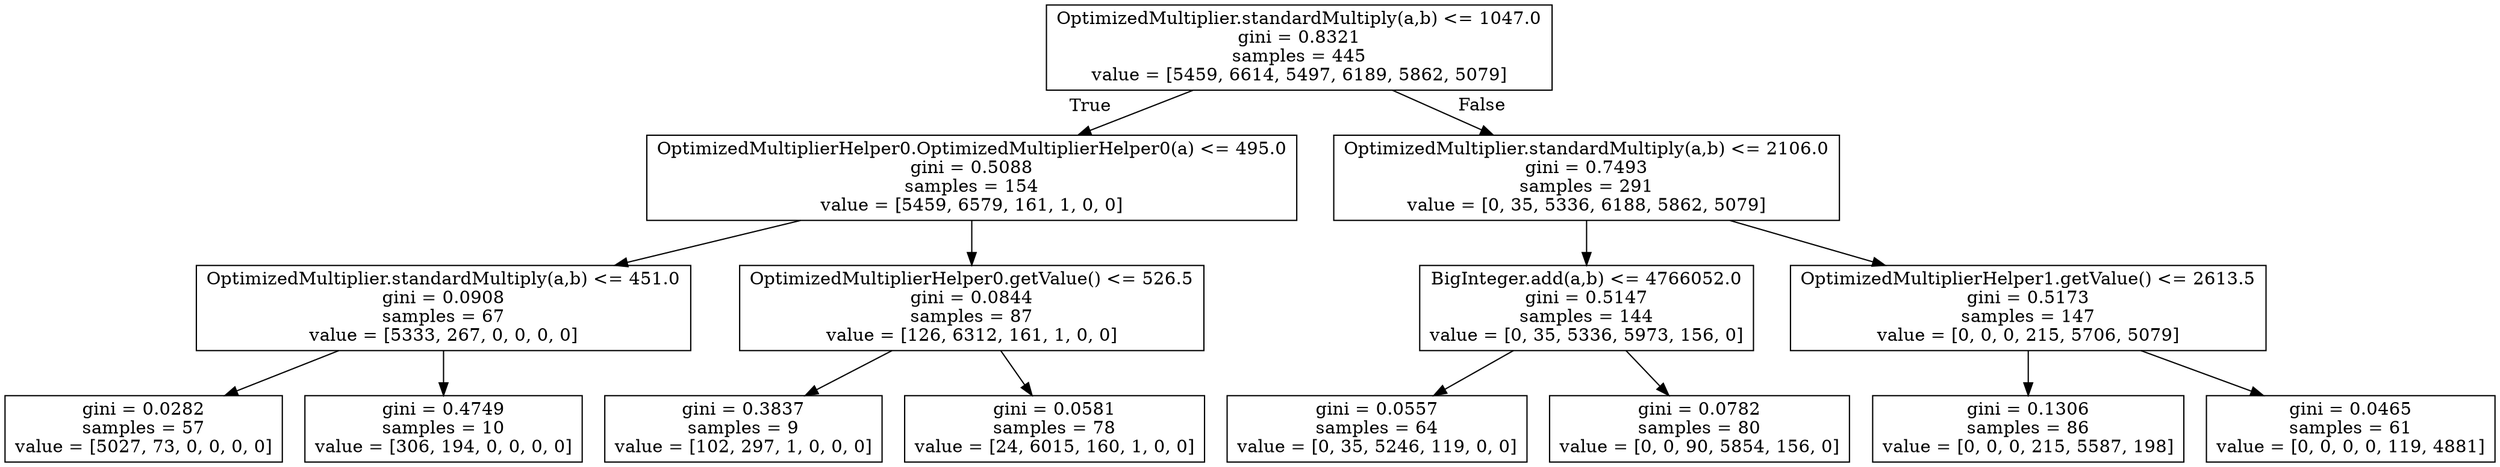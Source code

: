 digraph Tree {
node [shape=box] ;
0 [label="OptimizedMultiplier.standardMultiply(a,b) <= 1047.0\ngini = 0.8321\nsamples = 445\nvalue = [5459, 6614, 5497, 6189, 5862, 5079]"] ;
1 [label="OptimizedMultiplierHelper0.OptimizedMultiplierHelper0(a) <= 495.0\ngini = 0.5088\nsamples = 154\nvalue = [5459, 6579, 161, 1, 0, 0]"] ;
0 -> 1 [labeldistance=2.5, labelangle=45, headlabel="True"] ;
2 [label="OptimizedMultiplier.standardMultiply(a,b) <= 451.0\ngini = 0.0908\nsamples = 67\nvalue = [5333, 267, 0, 0, 0, 0]"] ;
1 -> 2 ;
3 [label="gini = 0.0282\nsamples = 57\nvalue = [5027, 73, 0, 0, 0, 0]"] ;
2 -> 3 ;
4 [label="gini = 0.4749\nsamples = 10\nvalue = [306, 194, 0, 0, 0, 0]"] ;
2 -> 4 ;
5 [label="OptimizedMultiplierHelper0.getValue() <= 526.5\ngini = 0.0844\nsamples = 87\nvalue = [126, 6312, 161, 1, 0, 0]"] ;
1 -> 5 ;
6 [label="gini = 0.3837\nsamples = 9\nvalue = [102, 297, 1, 0, 0, 0]"] ;
5 -> 6 ;
7 [label="gini = 0.0581\nsamples = 78\nvalue = [24, 6015, 160, 1, 0, 0]"] ;
5 -> 7 ;
8 [label="OptimizedMultiplier.standardMultiply(a,b) <= 2106.0\ngini = 0.7493\nsamples = 291\nvalue = [0, 35, 5336, 6188, 5862, 5079]"] ;
0 -> 8 [labeldistance=2.5, labelangle=-45, headlabel="False"] ;
9 [label="BigInteger.add(a,b) <= 4766052.0\ngini = 0.5147\nsamples = 144\nvalue = [0, 35, 5336, 5973, 156, 0]"] ;
8 -> 9 ;
10 [label="gini = 0.0557\nsamples = 64\nvalue = [0, 35, 5246, 119, 0, 0]"] ;
9 -> 10 ;
11 [label="gini = 0.0782\nsamples = 80\nvalue = [0, 0, 90, 5854, 156, 0]"] ;
9 -> 11 ;
12 [label="OptimizedMultiplierHelper1.getValue() <= 2613.5\ngini = 0.5173\nsamples = 147\nvalue = [0, 0, 0, 215, 5706, 5079]"] ;
8 -> 12 ;
13 [label="gini = 0.1306\nsamples = 86\nvalue = [0, 0, 0, 215, 5587, 198]"] ;
12 -> 13 ;
14 [label="gini = 0.0465\nsamples = 61\nvalue = [0, 0, 0, 0, 119, 4881]"] ;
12 -> 14 ;
}